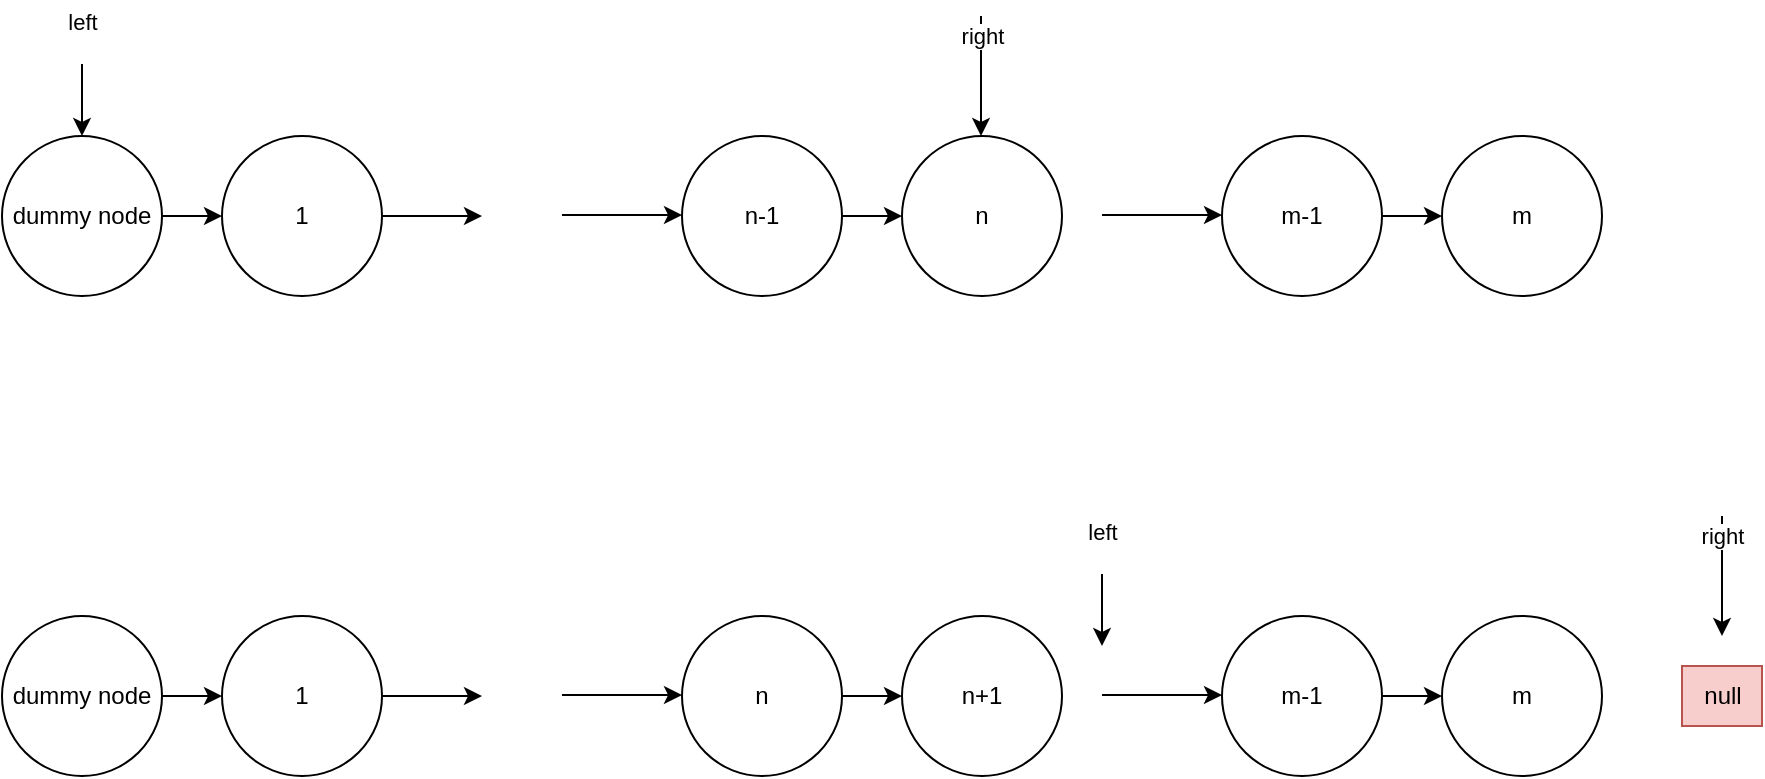 <mxfile>
    <diagram id="Oa0CRk7TxzeM0bztVCpn" name="第 1 页">
        <mxGraphModel dx="1216" dy="779" grid="1" gridSize="10" guides="1" tooltips="1" connect="1" arrows="1" fold="1" page="1" pageScale="1" pageWidth="827" pageHeight="1169" math="0" shadow="0">
            <root>
                <mxCell id="0"/>
                <mxCell id="1" parent="0"/>
                <mxCell id="4" value="" style="edgeStyle=none;html=1;" edge="1" parent="1" source="2" target="3">
                    <mxGeometry relative="1" as="geometry"/>
                </mxCell>
                <mxCell id="14" style="edgeStyle=none;html=1;exitX=0.5;exitY=0;exitDx=0;exitDy=0;entryX=0.5;entryY=0;entryDx=0;entryDy=0;" edge="1" parent="1" target="2">
                    <mxGeometry relative="1" as="geometry">
                        <mxPoint x="60" y="270" as="sourcePoint"/>
                    </mxGeometry>
                </mxCell>
                <mxCell id="15" value="left&lt;div&gt;&lt;br&gt;&lt;/div&gt;" style="edgeLabel;html=1;align=center;verticalAlign=middle;resizable=0;points=[];" vertex="1" connectable="0" parent="14">
                    <mxGeometry x="-0.667" relative="1" as="geometry">
                        <mxPoint as="offset"/>
                    </mxGeometry>
                </mxCell>
                <mxCell id="2" value="dummy node" style="ellipse;whiteSpace=wrap;html=1;aspect=fixed;" vertex="1" parent="1">
                    <mxGeometry x="20" y="330" width="80" height="80" as="geometry"/>
                </mxCell>
                <mxCell id="8" style="edgeStyle=none;html=1;exitX=1;exitY=0.5;exitDx=0;exitDy=0;" edge="1" parent="1" source="3">
                    <mxGeometry relative="1" as="geometry">
                        <mxPoint x="260" y="370" as="targetPoint"/>
                    </mxGeometry>
                </mxCell>
                <mxCell id="3" value="1" style="ellipse;whiteSpace=wrap;html=1;aspect=fixed;" vertex="1" parent="1">
                    <mxGeometry x="130" y="330" width="80" height="80" as="geometry"/>
                </mxCell>
                <mxCell id="5" value="" style="edgeStyle=none;html=1;" edge="1" parent="1" source="6" target="7">
                    <mxGeometry relative="1" as="geometry"/>
                </mxCell>
                <mxCell id="6" value="n-1" style="ellipse;whiteSpace=wrap;html=1;aspect=fixed;" vertex="1" parent="1">
                    <mxGeometry x="360" y="330" width="80" height="80" as="geometry"/>
                </mxCell>
                <mxCell id="7" value="n" style="ellipse;whiteSpace=wrap;html=1;aspect=fixed;" vertex="1" parent="1">
                    <mxGeometry x="470" y="330" width="80" height="80" as="geometry"/>
                </mxCell>
                <mxCell id="9" value="" style="endArrow=classic;html=1;" edge="1" parent="1">
                    <mxGeometry width="50" height="50" relative="1" as="geometry">
                        <mxPoint x="300" y="369.5" as="sourcePoint"/>
                        <mxPoint x="360" y="369.5" as="targetPoint"/>
                    </mxGeometry>
                </mxCell>
                <mxCell id="10" value="" style="edgeStyle=none;html=1;" edge="1" parent="1" source="11" target="12">
                    <mxGeometry relative="1" as="geometry"/>
                </mxCell>
                <mxCell id="11" value="m-1" style="ellipse;whiteSpace=wrap;html=1;aspect=fixed;" vertex="1" parent="1">
                    <mxGeometry x="630" y="330" width="80" height="80" as="geometry"/>
                </mxCell>
                <mxCell id="12" value="m" style="ellipse;whiteSpace=wrap;html=1;aspect=fixed;" vertex="1" parent="1">
                    <mxGeometry x="740" y="330" width="80" height="80" as="geometry"/>
                </mxCell>
                <mxCell id="13" value="" style="endArrow=classic;html=1;" edge="1" parent="1">
                    <mxGeometry width="50" height="50" relative="1" as="geometry">
                        <mxPoint x="570" y="369.5" as="sourcePoint"/>
                        <mxPoint x="630" y="369.5" as="targetPoint"/>
                    </mxGeometry>
                </mxCell>
                <mxCell id="16" style="edgeStyle=none;html=1;exitX=0.5;exitY=0;exitDx=0;exitDy=0;entryX=0.5;entryY=0;entryDx=0;entryDy=0;" edge="1" parent="1">
                    <mxGeometry relative="1" as="geometry">
                        <mxPoint x="509.5" y="330" as="targetPoint"/>
                        <mxPoint x="509.5" y="270" as="sourcePoint"/>
                    </mxGeometry>
                </mxCell>
                <mxCell id="17" value="right" style="edgeLabel;html=1;align=center;verticalAlign=middle;resizable=0;points=[];" vertex="1" connectable="0" parent="16">
                    <mxGeometry x="-0.667" relative="1" as="geometry">
                        <mxPoint as="offset"/>
                    </mxGeometry>
                </mxCell>
                <mxCell id="20" value="" style="edgeStyle=none;html=1;" edge="1" parent="1" source="23" target="25">
                    <mxGeometry relative="1" as="geometry"/>
                </mxCell>
                <mxCell id="21" style="edgeStyle=none;html=1;exitX=0.5;exitY=0;exitDx=0;exitDy=0;entryX=0.5;entryY=0;entryDx=0;entryDy=0;" edge="1" parent="1">
                    <mxGeometry relative="1" as="geometry">
                        <mxPoint x="570" y="525" as="sourcePoint"/>
                        <mxPoint x="570" y="585" as="targetPoint"/>
                    </mxGeometry>
                </mxCell>
                <mxCell id="22" value="left&lt;div&gt;&lt;br&gt;&lt;/div&gt;" style="edgeLabel;html=1;align=center;verticalAlign=middle;resizable=0;points=[];" vertex="1" connectable="0" parent="21">
                    <mxGeometry x="-0.667" relative="1" as="geometry">
                        <mxPoint as="offset"/>
                    </mxGeometry>
                </mxCell>
                <mxCell id="23" value="dummy node" style="ellipse;whiteSpace=wrap;html=1;aspect=fixed;" vertex="1" parent="1">
                    <mxGeometry x="20" y="570" width="80" height="80" as="geometry"/>
                </mxCell>
                <mxCell id="24" style="edgeStyle=none;html=1;exitX=1;exitY=0.5;exitDx=0;exitDy=0;" edge="1" parent="1" source="25">
                    <mxGeometry relative="1" as="geometry">
                        <mxPoint x="260" y="610" as="targetPoint"/>
                    </mxGeometry>
                </mxCell>
                <mxCell id="25" value="1" style="ellipse;whiteSpace=wrap;html=1;aspect=fixed;" vertex="1" parent="1">
                    <mxGeometry x="130" y="570" width="80" height="80" as="geometry"/>
                </mxCell>
                <mxCell id="26" value="" style="edgeStyle=none;html=1;" edge="1" parent="1" source="27" target="28">
                    <mxGeometry relative="1" as="geometry"/>
                </mxCell>
                <mxCell id="27" value="n" style="ellipse;whiteSpace=wrap;html=1;aspect=fixed;" vertex="1" parent="1">
                    <mxGeometry x="360" y="570" width="80" height="80" as="geometry"/>
                </mxCell>
                <mxCell id="28" value="n+1" style="ellipse;whiteSpace=wrap;html=1;aspect=fixed;" vertex="1" parent="1">
                    <mxGeometry x="470" y="570" width="80" height="80" as="geometry"/>
                </mxCell>
                <mxCell id="29" value="" style="endArrow=classic;html=1;" edge="1" parent="1">
                    <mxGeometry width="50" height="50" relative="1" as="geometry">
                        <mxPoint x="300" y="609.5" as="sourcePoint"/>
                        <mxPoint x="360" y="609.5" as="targetPoint"/>
                    </mxGeometry>
                </mxCell>
                <mxCell id="30" value="" style="edgeStyle=none;html=1;" edge="1" parent="1" source="31" target="32">
                    <mxGeometry relative="1" as="geometry"/>
                </mxCell>
                <mxCell id="31" value="m-1" style="ellipse;whiteSpace=wrap;html=1;aspect=fixed;" vertex="1" parent="1">
                    <mxGeometry x="630" y="570" width="80" height="80" as="geometry"/>
                </mxCell>
                <mxCell id="32" value="m" style="ellipse;whiteSpace=wrap;html=1;aspect=fixed;" vertex="1" parent="1">
                    <mxGeometry x="740" y="570" width="80" height="80" as="geometry"/>
                </mxCell>
                <mxCell id="33" value="" style="endArrow=classic;html=1;" edge="1" parent="1">
                    <mxGeometry width="50" height="50" relative="1" as="geometry">
                        <mxPoint x="570" y="609.5" as="sourcePoint"/>
                        <mxPoint x="630" y="609.5" as="targetPoint"/>
                    </mxGeometry>
                </mxCell>
                <mxCell id="34" style="edgeStyle=none;html=1;exitX=0.5;exitY=0;exitDx=0;exitDy=0;entryX=0.5;entryY=0;entryDx=0;entryDy=0;" edge="1" parent="1">
                    <mxGeometry relative="1" as="geometry">
                        <mxPoint x="880" y="580" as="targetPoint"/>
                        <mxPoint x="880" y="520" as="sourcePoint"/>
                    </mxGeometry>
                </mxCell>
                <mxCell id="35" value="right" style="edgeLabel;html=1;align=center;verticalAlign=middle;resizable=0;points=[];" vertex="1" connectable="0" parent="34">
                    <mxGeometry x="-0.667" relative="1" as="geometry">
                        <mxPoint as="offset"/>
                    </mxGeometry>
                </mxCell>
                <mxCell id="36" value="null" style="text;html=1;align=center;verticalAlign=middle;resizable=0;points=[];autosize=1;strokeColor=#b85450;fillColor=#f8cecc;" vertex="1" parent="1">
                    <mxGeometry x="860" y="595" width="40" height="30" as="geometry"/>
                </mxCell>
            </root>
        </mxGraphModel>
    </diagram>
</mxfile>